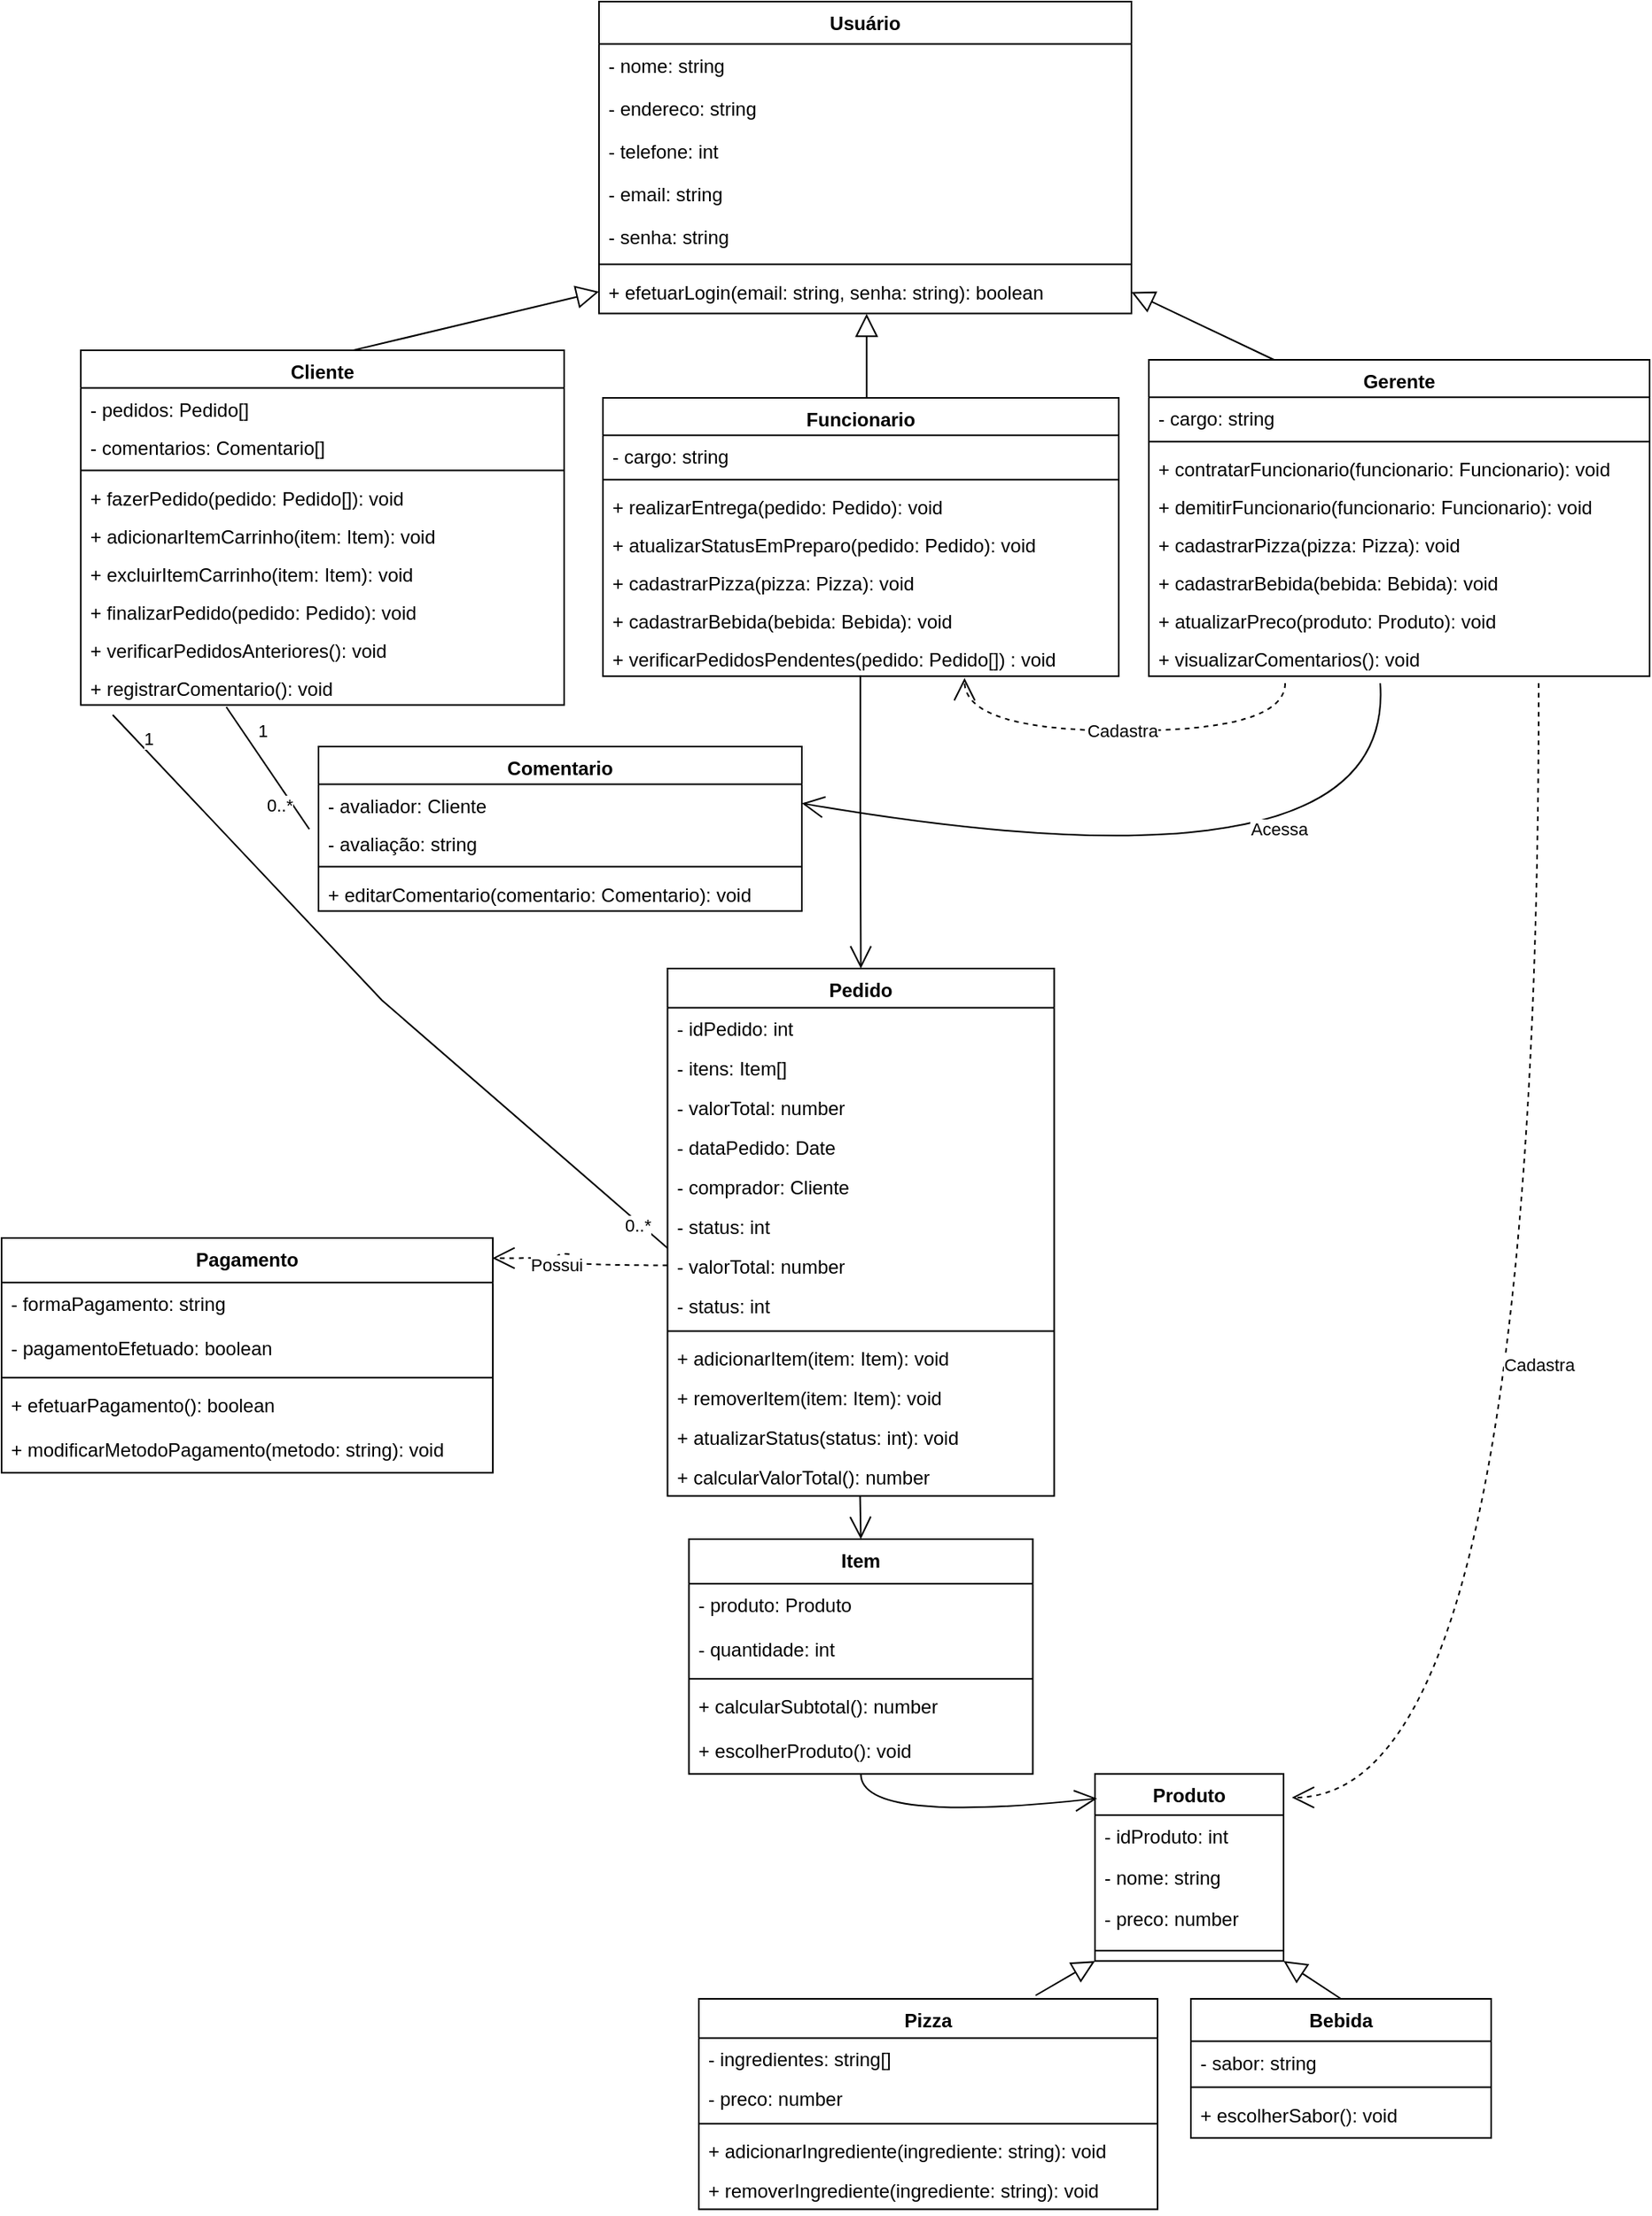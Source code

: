 <mxfile version="22.1.4" type="github">
  <diagram name="Página-1" id="_QHT0VM7mfmA924iPTIp">
    <mxGraphModel dx="2425" dy="2063" grid="1" gridSize="10" guides="1" tooltips="1" connect="1" arrows="1" fold="1" page="1" pageScale="1" pageWidth="827" pageHeight="1169" math="0" shadow="0">
      <root>
        <mxCell id="0" />
        <mxCell id="1" parent="0" />
        <mxCell id="14" value="Funcionario" style="swimlane;fontStyle=1;align=center;verticalAlign=top;childLayout=stackLayout;horizontal=1;startSize=23.606;horizontalStack=0;resizeParent=1;resizeParentMax=0;resizeLast=0;collapsible=0;marginBottom=0;" parent="1" vertex="1">
          <mxGeometry x="79.5" y="90" width="325.5" height="175.606" as="geometry" />
        </mxCell>
        <mxCell id="20" value="- cargo: string" style="text;strokeColor=none;fillColor=none;align=left;verticalAlign=top;spacingLeft=4;spacingRight=4;overflow=hidden;rotatable=0;points=[[0,0.5],[1,0.5]];portConstraint=eastwest;" parent="14" vertex="1">
          <mxGeometry y="23.606" width="325.5" height="24" as="geometry" />
        </mxCell>
        <mxCell id="21" style="line;strokeWidth=1;fillColor=none;align=left;verticalAlign=middle;spacingTop=-1;spacingLeft=3;spacingRight=3;rotatable=0;labelPosition=right;points=[];portConstraint=eastwest;strokeColor=inherit;" parent="14" vertex="1">
          <mxGeometry y="47.606" width="325.5" height="8" as="geometry" />
        </mxCell>
        <mxCell id="22" value="+ realizarEntrega(pedido: Pedido): void" style="text;strokeColor=none;fillColor=none;align=left;verticalAlign=top;spacingLeft=4;spacingRight=4;overflow=hidden;rotatable=0;points=[[0,0.5],[1,0.5]];portConstraint=eastwest;" parent="14" vertex="1">
          <mxGeometry y="55.606" width="325.5" height="24" as="geometry" />
        </mxCell>
        <mxCell id="SXoZxHdqQvmYgP3eN_0H-120" value="+ atualizarStatusEmPreparo(pedido: Pedido): void" style="text;strokeColor=none;fillColor=none;align=left;verticalAlign=top;spacingLeft=4;spacingRight=4;overflow=hidden;rotatable=0;points=[[0,0.5],[1,0.5]];portConstraint=eastwest;" parent="14" vertex="1">
          <mxGeometry y="79.606" width="325.5" height="24" as="geometry" />
        </mxCell>
        <mxCell id="24" value="+ cadastrarPizza(pizza: Pizza): void" style="text;strokeColor=none;fillColor=none;align=left;verticalAlign=top;spacingLeft=4;spacingRight=4;overflow=hidden;rotatable=0;points=[[0,0.5],[1,0.5]];portConstraint=eastwest;" parent="14" vertex="1">
          <mxGeometry y="103.606" width="325.5" height="24" as="geometry" />
        </mxCell>
        <mxCell id="25" value="+ cadastrarBebida(bebida: Bebida): void" style="text;strokeColor=none;fillColor=none;align=left;verticalAlign=top;spacingLeft=4;spacingRight=4;overflow=hidden;rotatable=0;points=[[0,0.5],[1,0.5]];portConstraint=eastwest;" parent="14" vertex="1">
          <mxGeometry y="127.606" width="325.5" height="24" as="geometry" />
        </mxCell>
        <mxCell id="SXoZxHdqQvmYgP3eN_0H-117" value="+ verificarPedidosPendentes(pedido: Pedido[]) : void" style="text;strokeColor=none;fillColor=none;align=left;verticalAlign=top;spacingLeft=4;spacingRight=4;overflow=hidden;rotatable=0;points=[[0,0.5],[1,0.5]];portConstraint=eastwest;" parent="14" vertex="1">
          <mxGeometry y="151.606" width="325.5" height="24" as="geometry" />
        </mxCell>
        <mxCell id="SXoZxHdqQvmYgP3eN_0H-110" style="rounded=0;orthogonalLoop=1;jettySize=auto;html=1;exitX=0.25;exitY=0;exitDx=0;exitDy=0;endArrow=block;endFill=0;entryX=1;entryY=0.5;entryDx=0;entryDy=0;endSize=12;" parent="1" source="27" target="SXoZxHdqQvmYgP3eN_0H-91" edge="1">
          <mxGeometry relative="1" as="geometry" />
        </mxCell>
        <mxCell id="27" value="Gerente" style="swimlane;fontStyle=1;align=center;verticalAlign=top;childLayout=stackLayout;horizontal=1;startSize=23.606;horizontalStack=0;resizeParent=1;resizeParentMax=0;resizeLast=0;collapsible=0;marginBottom=0;" parent="1" vertex="1">
          <mxGeometry x="424" y="66" width="316" height="199.606" as="geometry" />
        </mxCell>
        <mxCell id="SXoZxHdqQvmYgP3eN_0H-112" value="- cargo: string" style="text;strokeColor=none;fillColor=none;align=left;verticalAlign=top;spacingLeft=4;spacingRight=4;overflow=hidden;rotatable=0;points=[[0,0.5],[1,0.5]];portConstraint=eastwest;" parent="27" vertex="1">
          <mxGeometry y="23.606" width="316" height="24" as="geometry" />
        </mxCell>
        <mxCell id="34" style="line;strokeWidth=1;fillColor=none;align=left;verticalAlign=middle;spacingTop=-1;spacingLeft=3;spacingRight=3;rotatable=0;labelPosition=right;points=[];portConstraint=eastwest;strokeColor=inherit;" parent="27" vertex="1">
          <mxGeometry y="47.606" width="316" height="8" as="geometry" />
        </mxCell>
        <mxCell id="35" value="+ contratarFuncionario(funcionario: Funcionario): void" style="text;strokeColor=none;fillColor=none;align=left;verticalAlign=top;spacingLeft=4;spacingRight=4;overflow=hidden;rotatable=0;points=[[0,0.5],[1,0.5]];portConstraint=eastwest;" parent="27" vertex="1">
          <mxGeometry y="55.606" width="316" height="24" as="geometry" />
        </mxCell>
        <mxCell id="36" value="+ demitirFuncionario(funcionario: Funcionario): void" style="text;strokeColor=none;fillColor=none;align=left;verticalAlign=top;spacingLeft=4;spacingRight=4;overflow=hidden;rotatable=0;points=[[0,0.5],[1,0.5]];portConstraint=eastwest;" parent="27" vertex="1">
          <mxGeometry y="79.606" width="316" height="24" as="geometry" />
        </mxCell>
        <mxCell id="37" value="+ cadastrarPizza(pizza: Pizza): void" style="text;strokeColor=none;fillColor=none;align=left;verticalAlign=top;spacingLeft=4;spacingRight=4;overflow=hidden;rotatable=0;points=[[0,0.5],[1,0.5]];portConstraint=eastwest;" parent="27" vertex="1">
          <mxGeometry y="103.606" width="316" height="24" as="geometry" />
        </mxCell>
        <mxCell id="38" value="+ cadastrarBebida(bebida: Bebida): void" style="text;strokeColor=none;fillColor=none;align=left;verticalAlign=top;spacingLeft=4;spacingRight=4;overflow=hidden;rotatable=0;points=[[0,0.5],[1,0.5]];portConstraint=eastwest;" parent="27" vertex="1">
          <mxGeometry y="127.606" width="316" height="24" as="geometry" />
        </mxCell>
        <mxCell id="DunoJFlVvEclXtKHdvrS-126" value="+ atualizarPreco(produto: Produto): void" style="text;strokeColor=none;fillColor=none;align=left;verticalAlign=top;spacingLeft=4;spacingRight=4;overflow=hidden;rotatable=0;points=[[0,0.5],[1,0.5]];portConstraint=eastwest;" parent="27" vertex="1">
          <mxGeometry y="151.606" width="316" height="24" as="geometry" />
        </mxCell>
        <mxCell id="DunoJFlVvEclXtKHdvrS-119" value="+ visualizarComentarios(): void" style="text;strokeColor=none;fillColor=none;align=left;verticalAlign=top;spacingLeft=4;spacingRight=4;overflow=hidden;rotatable=0;points=[[0,0.5],[1,0.5]];portConstraint=eastwest;" parent="27" vertex="1">
          <mxGeometry y="175.606" width="316" height="24" as="geometry" />
        </mxCell>
        <mxCell id="40" value="Pizza" style="swimlane;fontStyle=1;align=center;verticalAlign=top;childLayout=stackLayout;horizontal=1;startSize=24.731;horizontalStack=0;resizeParent=1;resizeParentMax=0;resizeLast=0;collapsible=0;marginBottom=0;" parent="1" vertex="1">
          <mxGeometry x="140" y="1100" width="289.5" height="132.731" as="geometry" />
        </mxCell>
        <mxCell id="43" value="- ingredientes: string[]" style="text;strokeColor=none;fillColor=none;align=left;verticalAlign=top;spacingLeft=4;spacingRight=4;overflow=hidden;rotatable=0;points=[[0,0.5],[1,0.5]];portConstraint=eastwest;" parent="40" vertex="1">
          <mxGeometry y="24.731" width="289.5" height="25" as="geometry" />
        </mxCell>
        <mxCell id="44" value="- preco: number" style="text;strokeColor=none;fillColor=none;align=left;verticalAlign=top;spacingLeft=4;spacingRight=4;overflow=hidden;rotatable=0;points=[[0,0.5],[1,0.5]];portConstraint=eastwest;" parent="40" vertex="1">
          <mxGeometry y="49.731" width="289.5" height="25" as="geometry" />
        </mxCell>
        <mxCell id="45" style="line;strokeWidth=1;fillColor=none;align=left;verticalAlign=middle;spacingTop=-1;spacingLeft=3;spacingRight=3;rotatable=0;labelPosition=right;points=[];portConstraint=eastwest;strokeColor=inherit;" parent="40" vertex="1">
          <mxGeometry y="74.731" width="289.5" height="8" as="geometry" />
        </mxCell>
        <mxCell id="47" value="+ adicionarIngrediente(ingrediente: string): void" style="text;strokeColor=none;fillColor=none;align=left;verticalAlign=top;spacingLeft=4;spacingRight=4;overflow=hidden;rotatable=0;points=[[0,0.5],[1,0.5]];portConstraint=eastwest;" parent="40" vertex="1">
          <mxGeometry y="82.731" width="289.5" height="25" as="geometry" />
        </mxCell>
        <mxCell id="48" value="+ removerIngrediente(ingrediente: string): void" style="text;strokeColor=none;fillColor=none;align=left;verticalAlign=top;spacingLeft=4;spacingRight=4;overflow=hidden;rotatable=0;points=[[0,0.5],[1,0.5]];portConstraint=eastwest;" parent="40" vertex="1">
          <mxGeometry y="107.731" width="289.5" height="25" as="geometry" />
        </mxCell>
        <mxCell id="49" value="Bebida" style="swimlane;fontStyle=1;align=center;verticalAlign=top;childLayout=stackLayout;horizontal=1;startSize=26.756;horizontalStack=0;resizeParent=1;resizeParentMax=0;resizeLast=0;collapsible=0;marginBottom=0;" parent="1" vertex="1">
          <mxGeometry x="450.5" y="1100" width="189.5" height="87.756" as="geometry" />
        </mxCell>
        <mxCell id="DunoJFlVvEclXtKHdvrS-124" value="- sabor: string" style="text;strokeColor=none;fillColor=none;align=left;verticalAlign=top;spacingLeft=4;spacingRight=4;overflow=hidden;rotatable=0;points=[[0,0.5],[1,0.5]];portConstraint=eastwest;" parent="49" vertex="1">
          <mxGeometry y="26.756" width="189.5" height="25" as="geometry" />
        </mxCell>
        <mxCell id="53" style="line;strokeWidth=1;fillColor=none;align=left;verticalAlign=middle;spacingTop=-1;spacingLeft=3;spacingRight=3;rotatable=0;labelPosition=right;points=[];portConstraint=eastwest;strokeColor=inherit;" parent="49" vertex="1">
          <mxGeometry y="51.756" width="189.5" height="8" as="geometry" />
        </mxCell>
        <mxCell id="_cIstE_mvzX2A864JyEK-101" value="+ escolherSabor(): void" style="text;strokeColor=none;fillColor=none;align=left;verticalAlign=top;spacingLeft=4;spacingRight=4;overflow=hidden;rotatable=0;points=[[0,0.5],[1,0.5]];portConstraint=eastwest;" vertex="1" parent="49">
          <mxGeometry y="59.756" width="189.5" height="28" as="geometry" />
        </mxCell>
        <mxCell id="55" value="Pedido" style="swimlane;fontStyle=1;align=center;verticalAlign=top;childLayout=stackLayout;horizontal=1;startSize=24.731;horizontalStack=0;resizeParent=1;resizeParentMax=0;resizeLast=0;collapsible=0;marginBottom=0;" parent="1" vertex="1">
          <mxGeometry x="120.25" y="450" width="244" height="332.731" as="geometry" />
        </mxCell>
        <mxCell id="56" value="- idPedido: int" style="text;strokeColor=none;fillColor=none;align=left;verticalAlign=top;spacingLeft=4;spacingRight=4;overflow=hidden;rotatable=0;points=[[0,0.5],[1,0.5]];portConstraint=eastwest;" parent="55" vertex="1">
          <mxGeometry y="24.731" width="244" height="25" as="geometry" />
        </mxCell>
        <mxCell id="57" value="- itens: Item[]" style="text;strokeColor=none;fillColor=none;align=left;verticalAlign=top;spacingLeft=4;spacingRight=4;overflow=hidden;rotatable=0;points=[[0,0.5],[1,0.5]];portConstraint=eastwest;" parent="55" vertex="1">
          <mxGeometry y="49.731" width="244" height="25" as="geometry" />
        </mxCell>
        <mxCell id="58" value="- valorTotal: number" style="text;strokeColor=none;fillColor=none;align=left;verticalAlign=top;spacingLeft=4;spacingRight=4;overflow=hidden;rotatable=0;points=[[0,0.5],[1,0.5]];portConstraint=eastwest;" parent="55" vertex="1">
          <mxGeometry y="74.731" width="244" height="25" as="geometry" />
        </mxCell>
        <mxCell id="59" value="- dataPedido: Date" style="text;strokeColor=none;fillColor=none;align=left;verticalAlign=top;spacingLeft=4;spacingRight=4;overflow=hidden;rotatable=0;points=[[0,0.5],[1,0.5]];portConstraint=eastwest;" parent="55" vertex="1">
          <mxGeometry y="99.731" width="244" height="25" as="geometry" />
        </mxCell>
        <mxCell id="DunoJFlVvEclXtKHdvrS-103" value="- comprador: Cliente" style="text;strokeColor=none;fillColor=none;align=left;verticalAlign=top;spacingLeft=4;spacingRight=4;overflow=hidden;rotatable=0;points=[[0,0.5],[1,0.5]];portConstraint=eastwest;" parent="55" vertex="1">
          <mxGeometry y="124.731" width="244" height="25" as="geometry" />
        </mxCell>
        <mxCell id="SXoZxHdqQvmYgP3eN_0H-115" value="- status: int" style="text;strokeColor=none;fillColor=none;align=left;verticalAlign=top;spacingLeft=4;spacingRight=4;overflow=hidden;rotatable=0;points=[[0,0.5],[1,0.5]];portConstraint=eastwest;" parent="55" vertex="1">
          <mxGeometry y="149.731" width="244" height="25" as="geometry" />
        </mxCell>
        <mxCell id="_cIstE_mvzX2A864JyEK-82" value="- valorTotal: number" style="text;strokeColor=none;fillColor=none;align=left;verticalAlign=top;spacingLeft=4;spacingRight=4;overflow=hidden;rotatable=0;points=[[0,0.5],[1,0.5]];portConstraint=eastwest;" vertex="1" parent="55">
          <mxGeometry y="174.731" width="244" height="25" as="geometry" />
        </mxCell>
        <mxCell id="_cIstE_mvzX2A864JyEK-85" value="- status: int" style="text;strokeColor=none;fillColor=none;align=left;verticalAlign=top;spacingLeft=4;spacingRight=4;overflow=hidden;rotatable=0;points=[[0,0.5],[1,0.5]];portConstraint=eastwest;" vertex="1" parent="55">
          <mxGeometry y="199.731" width="244" height="25" as="geometry" />
        </mxCell>
        <mxCell id="60" style="line;strokeWidth=1;fillColor=none;align=left;verticalAlign=middle;spacingTop=-1;spacingLeft=3;spacingRight=3;rotatable=0;labelPosition=right;points=[];portConstraint=eastwest;strokeColor=inherit;" parent="55" vertex="1">
          <mxGeometry y="224.731" width="244" height="8" as="geometry" />
        </mxCell>
        <mxCell id="61" value="+ adicionarItem(item: Item): void" style="text;strokeColor=none;fillColor=none;align=left;verticalAlign=top;spacingLeft=4;spacingRight=4;overflow=hidden;rotatable=0;points=[[0,0.5],[1,0.5]];portConstraint=eastwest;" parent="55" vertex="1">
          <mxGeometry y="232.731" width="244" height="25" as="geometry" />
        </mxCell>
        <mxCell id="62" value="+ removerItem(item: Item): void" style="text;strokeColor=none;fillColor=none;align=left;verticalAlign=top;spacingLeft=4;spacingRight=4;overflow=hidden;rotatable=0;points=[[0,0.5],[1,0.5]];portConstraint=eastwest;" parent="55" vertex="1">
          <mxGeometry y="257.731" width="244" height="25" as="geometry" />
        </mxCell>
        <mxCell id="_cIstE_mvzX2A864JyEK-83" value="+ atualizarStatus(status: int): void" style="text;strokeColor=none;fillColor=none;align=left;verticalAlign=top;spacingLeft=4;spacingRight=4;overflow=hidden;rotatable=0;points=[[0,0.5],[1,0.5]];portConstraint=eastwest;" vertex="1" parent="55">
          <mxGeometry y="282.731" width="244" height="25" as="geometry" />
        </mxCell>
        <mxCell id="63" value="+ calcularValorTotal(): number" style="text;strokeColor=none;fillColor=none;align=left;verticalAlign=top;spacingLeft=4;spacingRight=4;overflow=hidden;rotatable=0;points=[[0,0.5],[1,0.5]];portConstraint=eastwest;" parent="55" vertex="1">
          <mxGeometry y="307.731" width="244" height="25" as="geometry" />
        </mxCell>
        <mxCell id="64" value="Item" style="swimlane;fontStyle=1;align=center;verticalAlign=top;childLayout=stackLayout;horizontal=1;startSize=28.106;horizontalStack=0;resizeParent=1;resizeParentMax=0;resizeLast=0;collapsible=0;marginBottom=0;" parent="1" vertex="1">
          <mxGeometry x="133.75" y="810" width="217" height="148.106" as="geometry" />
        </mxCell>
        <mxCell id="65" value="- produto: Produto" style="text;strokeColor=none;fillColor=none;align=left;verticalAlign=top;spacingLeft=4;spacingRight=4;overflow=hidden;rotatable=0;points=[[0,0.5],[1,0.5]];portConstraint=eastwest;" parent="64" vertex="1">
          <mxGeometry y="28.106" width="217" height="28" as="geometry" />
        </mxCell>
        <mxCell id="66" value="- quantidade: int" style="text;strokeColor=none;fillColor=none;align=left;verticalAlign=top;spacingLeft=4;spacingRight=4;overflow=hidden;rotatable=0;points=[[0,0.5],[1,0.5]];portConstraint=eastwest;" parent="64" vertex="1">
          <mxGeometry y="56.106" width="217" height="28" as="geometry" />
        </mxCell>
        <mxCell id="67" style="line;strokeWidth=1;fillColor=none;align=left;verticalAlign=middle;spacingTop=-1;spacingLeft=3;spacingRight=3;rotatable=0;labelPosition=right;points=[];portConstraint=eastwest;strokeColor=inherit;" parent="64" vertex="1">
          <mxGeometry y="84.106" width="217" height="8" as="geometry" />
        </mxCell>
        <mxCell id="_cIstE_mvzX2A864JyEK-99" value="+ calcularSubtotal(): number" style="text;strokeColor=none;fillColor=none;align=left;verticalAlign=top;spacingLeft=4;spacingRight=4;overflow=hidden;rotatable=0;points=[[0,0.5],[1,0.5]];portConstraint=eastwest;" vertex="1" parent="64">
          <mxGeometry y="92.106" width="217" height="28" as="geometry" />
        </mxCell>
        <mxCell id="68" value="+ escolherProduto(): void" style="text;strokeColor=none;fillColor=none;align=left;verticalAlign=top;spacingLeft=4;spacingRight=4;overflow=hidden;rotatable=0;points=[[0,0.5],[1,0.5]];portConstraint=eastwest;" parent="64" vertex="1">
          <mxGeometry y="120.106" width="217" height="28" as="geometry" />
        </mxCell>
        <mxCell id="69" value="Produto" style="swimlane;fontStyle=1;align=center;verticalAlign=top;childLayout=stackLayout;horizontal=1;startSize=26.019;horizontalStack=0;resizeParent=1;resizeParentMax=0;resizeLast=0;collapsible=0;marginBottom=0;" parent="1" vertex="1">
          <mxGeometry x="390" y="958.11" width="119" height="118.019" as="geometry" />
        </mxCell>
        <mxCell id="70" value="- idProduto: int" style="text;strokeColor=none;fillColor=none;align=left;verticalAlign=top;spacingLeft=4;spacingRight=4;overflow=hidden;rotatable=0;points=[[0,0.5],[1,0.5]];portConstraint=eastwest;" parent="69" vertex="1">
          <mxGeometry y="26.019" width="119" height="26" as="geometry" />
        </mxCell>
        <mxCell id="71" value="- nome: string" style="text;strokeColor=none;fillColor=none;align=left;verticalAlign=top;spacingLeft=4;spacingRight=4;overflow=hidden;rotatable=0;points=[[0,0.5],[1,0.5]];portConstraint=eastwest;" parent="69" vertex="1">
          <mxGeometry y="52.019" width="119" height="26" as="geometry" />
        </mxCell>
        <mxCell id="DunoJFlVvEclXtKHdvrS-123" value="- preco: number" style="text;strokeColor=none;fillColor=none;align=left;verticalAlign=top;spacingLeft=4;spacingRight=4;overflow=hidden;rotatable=0;points=[[0,0.5],[1,0.5]];portConstraint=eastwest;" parent="69" vertex="1">
          <mxGeometry y="78.019" width="119" height="27" as="geometry" />
        </mxCell>
        <mxCell id="72" style="line;strokeWidth=1;fillColor=none;align=left;verticalAlign=middle;spacingTop=-1;spacingLeft=3;spacingRight=3;rotatable=0;labelPosition=right;points=[];portConstraint=eastwest;strokeColor=inherit;" parent="69" vertex="1">
          <mxGeometry y="105.019" width="119" height="13" as="geometry" />
        </mxCell>
        <mxCell id="76" value="" style="startArrow=none;endArrow=open;endSize=12;entryX=0.5;entryY=0;entryDx=0;entryDy=0;edgeStyle=orthogonalEdgeStyle;exitX=0.499;exitY=0.973;exitDx=0;exitDy=0;exitPerimeter=0;" parent="1" source="SXoZxHdqQvmYgP3eN_0H-117" target="55" edge="1">
          <mxGeometry relative="1" as="geometry">
            <mxPoint x="241" y="550" as="sourcePoint" />
          </mxGeometry>
        </mxCell>
        <mxCell id="79" value="" style="curved=1;startArrow=none;endArrow=open;endSize=12;entryX=1;entryY=0.5;entryDx=0;entryDy=0;" parent="1" target="DunoJFlVvEclXtKHdvrS-102" edge="1">
          <mxGeometry relative="1" as="geometry">
            <Array as="points">
              <mxPoint x="580" y="410" />
            </Array>
            <mxPoint x="570" y="270" as="sourcePoint" />
            <mxPoint x="490" y="770" as="targetPoint" />
          </mxGeometry>
        </mxCell>
        <mxCell id="_cIstE_mvzX2A864JyEK-97" value="Acessa" style="edgeLabel;html=1;align=center;verticalAlign=middle;resizable=0;points=[];" vertex="1" connectable="0" parent="79">
          <mxGeometry x="-0.205" y="-4" relative="1" as="geometry">
            <mxPoint x="-9" y="-33" as="offset" />
          </mxGeometry>
        </mxCell>
        <mxCell id="81" value="" style="curved=1;startArrow=none;endArrow=open;endSize=12;exitX=0.498;exitY=1.001;entryX=0.5;entryY=0.0;" parent="1" source="55" target="64" edge="1">
          <mxGeometry relative="1" as="geometry">
            <Array as="points" />
          </mxGeometry>
        </mxCell>
        <mxCell id="82" value="" style="curved=1;startArrow=none;endArrow=open;endSize=12;exitX=0.5;exitY=1.004;entryX=0.011;entryY=0.131;entryDx=0;entryDy=0;entryPerimeter=0;" parent="1" source="64" target="69" edge="1">
          <mxGeometry relative="1" as="geometry">
            <Array as="points">
              <mxPoint x="242" y="990" />
            </Array>
          </mxGeometry>
        </mxCell>
        <mxCell id="SXoZxHdqQvmYgP3eN_0H-86" value="Usuário" style="swimlane;fontStyle=1;align=center;verticalAlign=top;childLayout=stackLayout;horizontal=1;startSize=26.756;horizontalStack=0;resizeParent=1;resizeParentMax=0;resizeLast=0;collapsible=0;marginBottom=0;" parent="1" vertex="1">
          <mxGeometry x="77" y="-160" width="336" height="196.756" as="geometry" />
        </mxCell>
        <mxCell id="SXoZxHdqQvmYgP3eN_0H-87" value="- nome: string" style="text;strokeColor=none;fillColor=none;align=left;verticalAlign=top;spacingLeft=4;spacingRight=4;overflow=hidden;rotatable=0;points=[[0,0.5],[1,0.5]];portConstraint=eastwest;" parent="SXoZxHdqQvmYgP3eN_0H-86" vertex="1">
          <mxGeometry y="26.756" width="336" height="27" as="geometry" />
        </mxCell>
        <mxCell id="SXoZxHdqQvmYgP3eN_0H-88" value="- endereco: string" style="text;strokeColor=none;fillColor=none;align=left;verticalAlign=top;spacingLeft=4;spacingRight=4;overflow=hidden;rotatable=0;points=[[0,0.5],[1,0.5]];portConstraint=eastwest;" parent="SXoZxHdqQvmYgP3eN_0H-86" vertex="1">
          <mxGeometry y="53.756" width="336" height="27" as="geometry" />
        </mxCell>
        <mxCell id="SXoZxHdqQvmYgP3eN_0H-89" value="- telefone: int" style="text;strokeColor=none;fillColor=none;align=left;verticalAlign=top;spacingLeft=4;spacingRight=4;overflow=hidden;rotatable=0;points=[[0,0.5],[1,0.5]];portConstraint=eastwest;" parent="SXoZxHdqQvmYgP3eN_0H-86" vertex="1">
          <mxGeometry y="80.756" width="336" height="27" as="geometry" />
        </mxCell>
        <mxCell id="SXoZxHdqQvmYgP3eN_0H-98" value="- email: string" style="text;strokeColor=none;fillColor=none;align=left;verticalAlign=top;spacingLeft=4;spacingRight=4;overflow=hidden;rotatable=0;points=[[0,0.5],[1,0.5]];portConstraint=eastwest;" parent="SXoZxHdqQvmYgP3eN_0H-86" vertex="1">
          <mxGeometry y="107.756" width="336" height="27" as="geometry" />
        </mxCell>
        <mxCell id="SXoZxHdqQvmYgP3eN_0H-99" value="- senha: string" style="text;strokeColor=none;fillColor=none;align=left;verticalAlign=top;spacingLeft=4;spacingRight=4;overflow=hidden;rotatable=0;points=[[0,0.5],[1,0.5]];portConstraint=eastwest;" parent="SXoZxHdqQvmYgP3eN_0H-86" vertex="1">
          <mxGeometry y="134.756" width="336" height="27" as="geometry" />
        </mxCell>
        <mxCell id="SXoZxHdqQvmYgP3eN_0H-90" style="line;strokeWidth=1;fillColor=none;align=left;verticalAlign=middle;spacingTop=-1;spacingLeft=3;spacingRight=3;rotatable=0;labelPosition=right;points=[];portConstraint=eastwest;strokeColor=inherit;" parent="SXoZxHdqQvmYgP3eN_0H-86" vertex="1">
          <mxGeometry y="161.756" width="336" height="8" as="geometry" />
        </mxCell>
        <mxCell id="SXoZxHdqQvmYgP3eN_0H-91" value="+ efetuarLogin(email: string, senha: string): boolean" style="text;strokeColor=none;fillColor=none;align=left;verticalAlign=top;spacingLeft=4;spacingRight=4;overflow=hidden;rotatable=0;points=[[0,0.5],[1,0.5]];portConstraint=eastwest;" parent="SXoZxHdqQvmYgP3eN_0H-86" vertex="1">
          <mxGeometry y="169.756" width="336" height="27" as="geometry" />
        </mxCell>
        <mxCell id="SXoZxHdqQvmYgP3eN_0H-113" style="rounded=0;orthogonalLoop=1;jettySize=auto;html=1;endArrow=block;endFill=0;endSize=12;edgeStyle=orthogonalEdgeStyle;exitX=0.5;exitY=0;exitDx=0;exitDy=0;" parent="1" edge="1">
          <mxGeometry relative="1" as="geometry">
            <mxPoint x="244.13" y="90" as="sourcePoint" />
            <mxPoint x="245.88" y="37" as="targetPoint" />
            <Array as="points">
              <mxPoint x="246" y="90" />
            </Array>
          </mxGeometry>
        </mxCell>
        <mxCell id="DunoJFlVvEclXtKHdvrS-84" value="Comentario" style="swimlane;fontStyle=1;align=center;verticalAlign=top;childLayout=stackLayout;horizontal=1;startSize=23.81;horizontalStack=0;resizeParent=1;resizeParentMax=0;resizeLast=0;collapsible=0;marginBottom=0;" parent="1" vertex="1">
          <mxGeometry x="-100" y="310" width="305" height="103.81" as="geometry" />
        </mxCell>
        <mxCell id="DunoJFlVvEclXtKHdvrS-102" value="- avaliador: Cliente" style="text;strokeColor=none;fillColor=none;align=left;verticalAlign=top;spacingLeft=4;spacingRight=4;overflow=hidden;rotatable=0;points=[[0,0.5],[1,0.5]];portConstraint=eastwest;" parent="DunoJFlVvEclXtKHdvrS-84" vertex="1">
          <mxGeometry y="23.81" width="305" height="24" as="geometry" />
        </mxCell>
        <mxCell id="DunoJFlVvEclXtKHdvrS-85" value="- avaliação: string" style="text;strokeColor=none;fillColor=none;align=left;verticalAlign=top;spacingLeft=4;spacingRight=4;overflow=hidden;rotatable=0;points=[[0,0.5],[1,0.5]];portConstraint=eastwest;" parent="DunoJFlVvEclXtKHdvrS-84" vertex="1">
          <mxGeometry y="47.81" width="305" height="24" as="geometry" />
        </mxCell>
        <mxCell id="DunoJFlVvEclXtKHdvrS-86" style="line;strokeWidth=1;fillColor=none;align=left;verticalAlign=middle;spacingTop=-1;spacingLeft=3;spacingRight=3;rotatable=0;labelPosition=right;points=[];portConstraint=eastwest;strokeColor=inherit;" parent="DunoJFlVvEclXtKHdvrS-84" vertex="1">
          <mxGeometry y="71.81" width="305" height="8" as="geometry" />
        </mxCell>
        <mxCell id="DunoJFlVvEclXtKHdvrS-133" value="+ editarComentario(comentario: Comentario): void" style="text;strokeColor=none;fillColor=none;align=left;verticalAlign=top;spacingLeft=4;spacingRight=4;overflow=hidden;rotatable=0;points=[[0,0.5],[1,0.5]];portConstraint=eastwest;" parent="DunoJFlVvEclXtKHdvrS-84" vertex="1">
          <mxGeometry y="79.81" width="305" height="24" as="geometry" />
        </mxCell>
        <mxCell id="DunoJFlVvEclXtKHdvrS-115" value="" style="endArrow=none;html=1;rounded=0;exitX=0.301;exitY=1.05;exitDx=0;exitDy=0;exitPerimeter=0;entryX=-0.019;entryY=0.18;entryDx=0;entryDy=0;entryPerimeter=0;" parent="1" source="SXoZxHdqQvmYgP3eN_0H-119" edge="1" target="DunoJFlVvEclXtKHdvrS-85">
          <mxGeometry relative="1" as="geometry">
            <mxPoint x="-188.195" y="407.706" as="sourcePoint" />
            <mxPoint x="-90" y="486.81" as="targetPoint" />
          </mxGeometry>
        </mxCell>
        <mxCell id="DunoJFlVvEclXtKHdvrS-116" value="1" style="edgeLabel;resizable=0;html=1;align=left;verticalAlign=bottom;" parent="DunoJFlVvEclXtKHdvrS-115" connectable="0" vertex="1">
          <mxGeometry x="-1" relative="1" as="geometry">
            <mxPoint x="18" y="23" as="offset" />
          </mxGeometry>
        </mxCell>
        <mxCell id="DunoJFlVvEclXtKHdvrS-117" value="0..*" style="edgeLabel;resizable=0;html=1;align=right;verticalAlign=bottom;" parent="DunoJFlVvEclXtKHdvrS-115" connectable="0" vertex="1">
          <mxGeometry x="1" relative="1" as="geometry">
            <mxPoint x="-10" y="-6" as="offset" />
          </mxGeometry>
        </mxCell>
        <mxCell id="DunoJFlVvEclXtKHdvrS-118" value="Cadastra" style="endArrow=open;endSize=12;dashed=1;html=1;rounded=0;entryX=0.701;entryY=1.049;entryDx=0;entryDy=0;entryPerimeter=0;edgeStyle=orthogonalEdgeStyle;curved=1;" parent="1" target="SXoZxHdqQvmYgP3eN_0H-117" edge="1">
          <mxGeometry width="160" relative="1" as="geometry">
            <mxPoint x="510" y="270" as="sourcePoint" />
            <mxPoint x="314.007" y="290.002" as="targetPoint" />
            <Array as="points">
              <mxPoint x="510" y="300" />
              <mxPoint x="308" y="300" />
            </Array>
          </mxGeometry>
        </mxCell>
        <mxCell id="DunoJFlVvEclXtKHdvrS-120" style="rounded=0;orthogonalLoop=1;jettySize=auto;html=1;exitX=0.557;exitY=0.002;exitDx=0;exitDy=0;endArrow=block;endFill=0;entryX=0;entryY=0.5;entryDx=0;entryDy=0;endSize=12;exitPerimeter=0;" parent="1" edge="1" source="2">
          <mxGeometry relative="1" as="geometry">
            <mxPoint x="-110" y="160" as="sourcePoint" />
            <mxPoint x="77" y="23" as="targetPoint" />
          </mxGeometry>
        </mxCell>
        <mxCell id="DunoJFlVvEclXtKHdvrS-127" value="Cadastra" style="endArrow=open;endSize=12;dashed=1;html=1;rounded=0;entryX=1.044;entryY=0.126;entryDx=0;entryDy=0;edgeStyle=orthogonalEdgeStyle;curved=1;entryPerimeter=0;" parent="1" target="69" edge="1">
          <mxGeometry width="160" relative="1" as="geometry">
            <mxPoint x="670" y="270" as="sourcePoint" />
            <mxPoint x="520.005" y="984.152" as="targetPoint" />
            <Array as="points">
              <mxPoint x="670" y="973" />
            </Array>
          </mxGeometry>
        </mxCell>
        <mxCell id="DunoJFlVvEclXtKHdvrS-128" value="" style="endArrow=none;html=1;rounded=0;exitX=0.066;exitY=1.258;exitDx=0;exitDy=0;exitPerimeter=0;entryX=0;entryY=1.066;entryDx=0;entryDy=0;entryPerimeter=0;" parent="1" source="SXoZxHdqQvmYgP3eN_0H-119" target="SXoZxHdqQvmYgP3eN_0H-115" edge="1">
          <mxGeometry relative="1" as="geometry">
            <mxPoint x="-234.86" y="406.706" as="sourcePoint" />
            <mxPoint x="-112" y="579" as="targetPoint" />
            <Array as="points">
              <mxPoint x="-60" y="470" />
            </Array>
          </mxGeometry>
        </mxCell>
        <mxCell id="DunoJFlVvEclXtKHdvrS-129" value="1" style="edgeLabel;resizable=0;html=1;align=left;verticalAlign=bottom;" parent="DunoJFlVvEclXtKHdvrS-128" connectable="0" vertex="1">
          <mxGeometry x="-1" relative="1" as="geometry">
            <mxPoint x="18" y="23" as="offset" />
          </mxGeometry>
        </mxCell>
        <mxCell id="DunoJFlVvEclXtKHdvrS-130" value="0..*" style="edgeLabel;resizable=0;html=1;align=right;verticalAlign=bottom;" parent="DunoJFlVvEclXtKHdvrS-128" connectable="0" vertex="1">
          <mxGeometry x="1" relative="1" as="geometry">
            <mxPoint x="-10" y="-6" as="offset" />
          </mxGeometry>
        </mxCell>
        <mxCell id="DunoJFlVvEclXtKHdvrS-131" style="rounded=0;orthogonalLoop=1;jettySize=auto;html=1;exitX=0.5;exitY=0;exitDx=0;exitDy=0;endArrow=block;endFill=0;entryX=1;entryY=1;entryDx=0;entryDy=0;endSize=12;" parent="1" source="49" target="69" edge="1">
          <mxGeometry relative="1" as="geometry">
            <mxPoint x="642" y="1327" as="sourcePoint" />
            <mxPoint x="524" y="1220" as="targetPoint" />
          </mxGeometry>
        </mxCell>
        <mxCell id="DunoJFlVvEclXtKHdvrS-132" style="rounded=0;orthogonalLoop=1;jettySize=auto;html=1;exitX=0.734;exitY=-0.016;exitDx=0;exitDy=0;endArrow=block;endFill=0;entryX=0;entryY=1;entryDx=0;entryDy=0;endSize=12;exitPerimeter=0;" parent="1" source="40" target="69" edge="1">
          <mxGeometry relative="1" as="geometry">
            <mxPoint x="378" y="1310" as="sourcePoint" />
            <mxPoint x="280" y="1210" as="targetPoint" />
          </mxGeometry>
        </mxCell>
        <mxCell id="_cIstE_mvzX2A864JyEK-87" value="Pagamento" style="swimlane;fontStyle=1;align=center;verticalAlign=top;childLayout=stackLayout;horizontal=1;startSize=28.106;horizontalStack=0;resizeParent=1;resizeParentMax=0;resizeLast=0;collapsible=0;marginBottom=0;" vertex="1" parent="1">
          <mxGeometry x="-300" y="620" width="310" height="148.106" as="geometry" />
        </mxCell>
        <mxCell id="_cIstE_mvzX2A864JyEK-88" value="- formaPagamento: string" style="text;strokeColor=none;fillColor=none;align=left;verticalAlign=top;spacingLeft=4;spacingRight=4;overflow=hidden;rotatable=0;points=[[0,0.5],[1,0.5]];portConstraint=eastwest;" vertex="1" parent="_cIstE_mvzX2A864JyEK-87">
          <mxGeometry y="28.106" width="310" height="28" as="geometry" />
        </mxCell>
        <mxCell id="_cIstE_mvzX2A864JyEK-89" value="- pagamentoEfetuado: boolean" style="text;strokeColor=none;fillColor=none;align=left;verticalAlign=top;spacingLeft=4;spacingRight=4;overflow=hidden;rotatable=0;points=[[0,0.5],[1,0.5]];portConstraint=eastwest;" vertex="1" parent="_cIstE_mvzX2A864JyEK-87">
          <mxGeometry y="56.106" width="310" height="28" as="geometry" />
        </mxCell>
        <mxCell id="_cIstE_mvzX2A864JyEK-90" style="line;strokeWidth=1;fillColor=none;align=left;verticalAlign=middle;spacingTop=-1;spacingLeft=3;spacingRight=3;rotatable=0;labelPosition=right;points=[];portConstraint=eastwest;strokeColor=inherit;" vertex="1" parent="_cIstE_mvzX2A864JyEK-87">
          <mxGeometry y="84.106" width="310" height="8" as="geometry" />
        </mxCell>
        <mxCell id="_cIstE_mvzX2A864JyEK-91" value="+ efetuarPagamento(): boolean" style="text;strokeColor=none;fillColor=none;align=left;verticalAlign=top;spacingLeft=4;spacingRight=4;overflow=hidden;rotatable=0;points=[[0,0.5],[1,0.5]];portConstraint=eastwest;" vertex="1" parent="_cIstE_mvzX2A864JyEK-87">
          <mxGeometry y="92.106" width="310" height="28" as="geometry" />
        </mxCell>
        <mxCell id="_cIstE_mvzX2A864JyEK-92" value="+ modificarMetodoPagamento(metodo: string): void" style="text;strokeColor=none;fillColor=none;align=left;verticalAlign=top;spacingLeft=4;spacingRight=4;overflow=hidden;rotatable=0;points=[[0,0.5],[1,0.5]];portConstraint=eastwest;" vertex="1" parent="_cIstE_mvzX2A864JyEK-87">
          <mxGeometry y="120.106" width="310" height="28" as="geometry" />
        </mxCell>
        <mxCell id="_cIstE_mvzX2A864JyEK-95" value="Possui" style="endArrow=open;endSize=12;dashed=1;html=1;rounded=0;entryX=0.999;entryY=0.086;entryDx=0;entryDy=0;exitX=0;exitY=0.5;exitDx=0;exitDy=0;edgeStyle=orthogonalEdgeStyle;curved=1;entryPerimeter=0;" edge="1" parent="1" source="_cIstE_mvzX2A864JyEK-82" target="_cIstE_mvzX2A864JyEK-87">
          <mxGeometry width="160" relative="1" as="geometry">
            <mxPoint y="677" as="sourcePoint" />
            <mxPoint x="-205" y="610" as="targetPoint" />
            <Array as="points">
              <mxPoint x="50" y="637" />
              <mxPoint x="50" y="630" />
              <mxPoint x="60" y="630" />
              <mxPoint x="60" y="633" />
            </Array>
          </mxGeometry>
        </mxCell>
        <mxCell id="2" value="Cliente" style="swimlane;fontStyle=1;align=center;verticalAlign=top;childLayout=stackLayout;horizontal=1;startSize=23.81;horizontalStack=0;resizeParent=1;resizeParentMax=0;resizeLast=0;collapsible=0;marginBottom=0;" parent="1" vertex="1">
          <mxGeometry x="-250" y="60" width="305" height="223.81" as="geometry" />
        </mxCell>
        <mxCell id="SXoZxHdqQvmYgP3eN_0H-116" value="- pedidos: Pedido[]" style="text;strokeColor=none;fillColor=none;align=left;verticalAlign=top;spacingLeft=4;spacingRight=4;overflow=hidden;rotatable=0;points=[[0,0.5],[1,0.5]];portConstraint=eastwest;" parent="2" vertex="1">
          <mxGeometry y="23.81" width="305" height="24" as="geometry" />
        </mxCell>
        <mxCell id="DunoJFlVvEclXtKHdvrS-109" value="- comentarios: Comentario[]" style="text;strokeColor=none;fillColor=none;align=left;verticalAlign=top;spacingLeft=4;spacingRight=4;overflow=hidden;rotatable=0;points=[[0,0.5],[1,0.5]];portConstraint=eastwest;" parent="2" vertex="1">
          <mxGeometry y="47.81" width="305" height="24" as="geometry" />
        </mxCell>
        <mxCell id="9" style="line;strokeWidth=1;fillColor=none;align=left;verticalAlign=middle;spacingTop=-1;spacingLeft=3;spacingRight=3;rotatable=0;labelPosition=right;points=[];portConstraint=eastwest;strokeColor=inherit;" parent="2" vertex="1">
          <mxGeometry y="71.81" width="305" height="8" as="geometry" />
        </mxCell>
        <mxCell id="10" value="+ fazerPedido(pedido: Pedido[]): void" style="text;strokeColor=none;fillColor=none;align=left;verticalAlign=top;spacingLeft=4;spacingRight=4;overflow=hidden;rotatable=0;points=[[0,0.5],[1,0.5]];portConstraint=eastwest;" parent="2" vertex="1">
          <mxGeometry y="79.81" width="305" height="24" as="geometry" />
        </mxCell>
        <mxCell id="11" value="+ adicionarItemCarrinho(item: Item): void" style="text;strokeColor=none;fillColor=none;align=left;verticalAlign=top;spacingLeft=4;spacingRight=4;overflow=hidden;rotatable=0;points=[[0,0.5],[1,0.5]];portConstraint=eastwest;" parent="2" vertex="1">
          <mxGeometry y="103.81" width="305" height="24" as="geometry" />
        </mxCell>
        <mxCell id="12" value="+ excluirItemCarrinho(item: Item): void" style="text;strokeColor=none;fillColor=none;align=left;verticalAlign=top;spacingLeft=4;spacingRight=4;overflow=hidden;rotatable=0;points=[[0,0.5],[1,0.5]];portConstraint=eastwest;" parent="2" vertex="1">
          <mxGeometry y="127.81" width="305" height="24" as="geometry" />
        </mxCell>
        <mxCell id="13" value="+ finalizarPedido(pedido: Pedido): void" style="text;strokeColor=none;fillColor=none;align=left;verticalAlign=top;spacingLeft=4;spacingRight=4;overflow=hidden;rotatable=0;points=[[0,0.5],[1,0.5]];portConstraint=eastwest;" parent="2" vertex="1">
          <mxGeometry y="151.81" width="305" height="24" as="geometry" />
        </mxCell>
        <mxCell id="SXoZxHdqQvmYgP3eN_0H-118" value="+ verificarPedidosAnteriores(): void" style="text;strokeColor=none;fillColor=none;align=left;verticalAlign=top;spacingLeft=4;spacingRight=4;overflow=hidden;rotatable=0;points=[[0,0.5],[1,0.5]];portConstraint=eastwest;" parent="2" vertex="1">
          <mxGeometry y="175.81" width="305" height="24" as="geometry" />
        </mxCell>
        <mxCell id="SXoZxHdqQvmYgP3eN_0H-119" value="+ registrarComentario(): void" style="text;strokeColor=none;fillColor=none;align=left;verticalAlign=top;spacingLeft=4;spacingRight=4;overflow=hidden;rotatable=0;points=[[0,0.5],[1,0.5]];portConstraint=eastwest;" parent="2" vertex="1">
          <mxGeometry y="199.81" width="305" height="24" as="geometry" />
        </mxCell>
      </root>
    </mxGraphModel>
  </diagram>
</mxfile>
